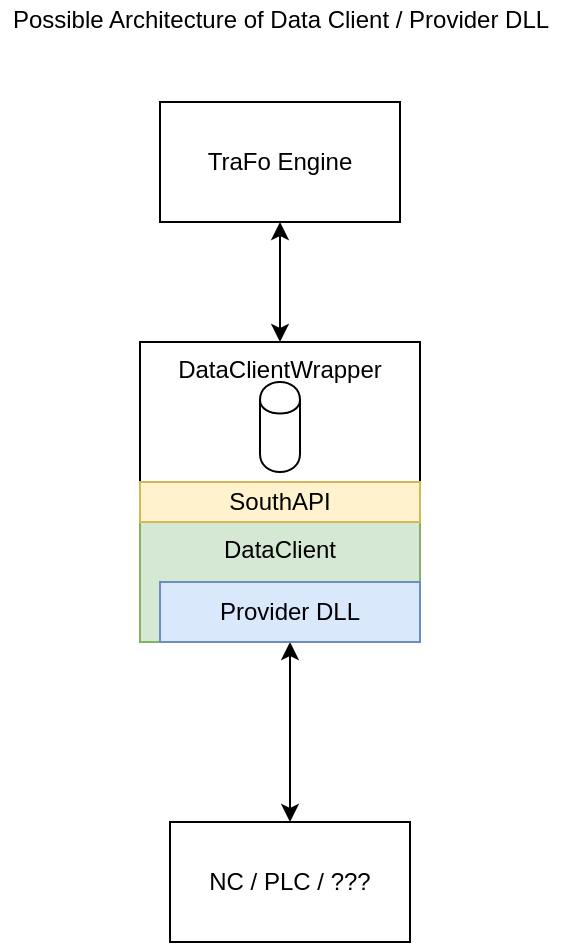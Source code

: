 <mxfile version="13.3.1" type="device"><diagram id="3BnCb53ZwhJyzAMwo6nd" name="Page-1"><mxGraphModel dx="1188" dy="754" grid="1" gridSize="10" guides="1" tooltips="1" connect="1" arrows="1" fold="1" page="1" pageScale="1" pageWidth="827" pageHeight="1169" math="0" shadow="0"><root><mxCell id="0"/><mxCell id="1" parent="0"/><mxCell id="6CQXNqQbJjOeENg0FIZR-1" value="DataClientWrapper" style="rounded=0;whiteSpace=wrap;html=1;verticalAlign=top;" vertex="1" parent="1"><mxGeometry x="90" y="200" width="140" height="150" as="geometry"/></mxCell><mxCell id="6CQXNqQbJjOeENg0FIZR-4" style="edgeStyle=orthogonalEdgeStyle;rounded=0;orthogonalLoop=1;jettySize=auto;html=1;startArrow=classic;startFill=1;" edge="1" parent="1" source="6CQXNqQbJjOeENg0FIZR-2" target="6CQXNqQbJjOeENg0FIZR-1"><mxGeometry relative="1" as="geometry"/></mxCell><mxCell id="6CQXNqQbJjOeENg0FIZR-2" value="TraFo Engine" style="rounded=0;whiteSpace=wrap;html=1;" vertex="1" parent="1"><mxGeometry x="100" y="80" width="120" height="60" as="geometry"/></mxCell><mxCell id="6CQXNqQbJjOeENg0FIZR-7" style="edgeStyle=orthogonalEdgeStyle;rounded=0;orthogonalLoop=1;jettySize=auto;html=1;startArrow=classic;startFill=1;exitX=0.5;exitY=1;exitDx=0;exitDy=0;" edge="1" parent="1" source="6CQXNqQbJjOeENg0FIZR-9" target="6CQXNqQbJjOeENg0FIZR-6"><mxGeometry relative="1" as="geometry"/></mxCell><mxCell id="6CQXNqQbJjOeENg0FIZR-3" value="DataClient" style="rounded=0;whiteSpace=wrap;html=1;verticalAlign=top;fillColor=#d5e8d4;strokeColor=#82b366;" vertex="1" parent="1"><mxGeometry x="90" y="290" width="140" height="60" as="geometry"/></mxCell><mxCell id="6CQXNqQbJjOeENg0FIZR-5" value="" style="shape=cylinder;whiteSpace=wrap;html=1;boundedLbl=1;backgroundOutline=1;" vertex="1" parent="1"><mxGeometry x="150" y="220" width="20" height="45" as="geometry"/></mxCell><mxCell id="6CQXNqQbJjOeENg0FIZR-6" value="NC / PLC / ???" style="rounded=0;whiteSpace=wrap;html=1;" vertex="1" parent="1"><mxGeometry x="105" y="440" width="120" height="60" as="geometry"/></mxCell><mxCell id="6CQXNqQbJjOeENg0FIZR-8" value="SouthAPI" style="rounded=0;whiteSpace=wrap;html=1;fillColor=#fff2cc;strokeColor=#d6b656;" vertex="1" parent="1"><mxGeometry x="90" y="270" width="140" height="20" as="geometry"/></mxCell><mxCell id="6CQXNqQbJjOeENg0FIZR-9" value="Provider DLL" style="rounded=0;whiteSpace=wrap;html=1;fillColor=#dae8fc;strokeColor=#6c8ebf;" vertex="1" parent="1"><mxGeometry x="100" y="320" width="130" height="30" as="geometry"/></mxCell><mxCell id="6CQXNqQbJjOeENg0FIZR-10" value="Possible Architecture of Data Client / Provider DLL" style="text;html=1;align=center;verticalAlign=middle;resizable=0;points=[];autosize=1;" vertex="1" parent="1"><mxGeometry x="20" y="29" width="280" height="20" as="geometry"/></mxCell></root></mxGraphModel></diagram></mxfile>